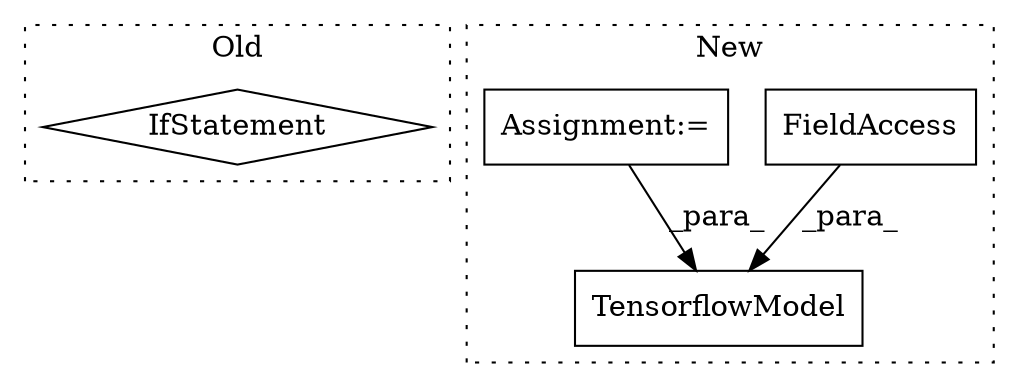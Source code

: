 digraph G {
subgraph cluster0 {
1 [label="IfStatement" a="25" s="31949" l="33" shape="diamond"];
label = "Old";
style="dotted";
}
subgraph cluster1 {
2 [label="TensorflowModel" a="32" s="25802,25849" l="16,1" shape="box"];
3 [label="FieldAccess" a="22" s="25835" l="14" shape="box"];
4 [label="Assignment:=" a="7" s="25665" l="1" shape="box"];
label = "New";
style="dotted";
}
3 -> 2 [label="_para_"];
4 -> 2 [label="_para_"];
}